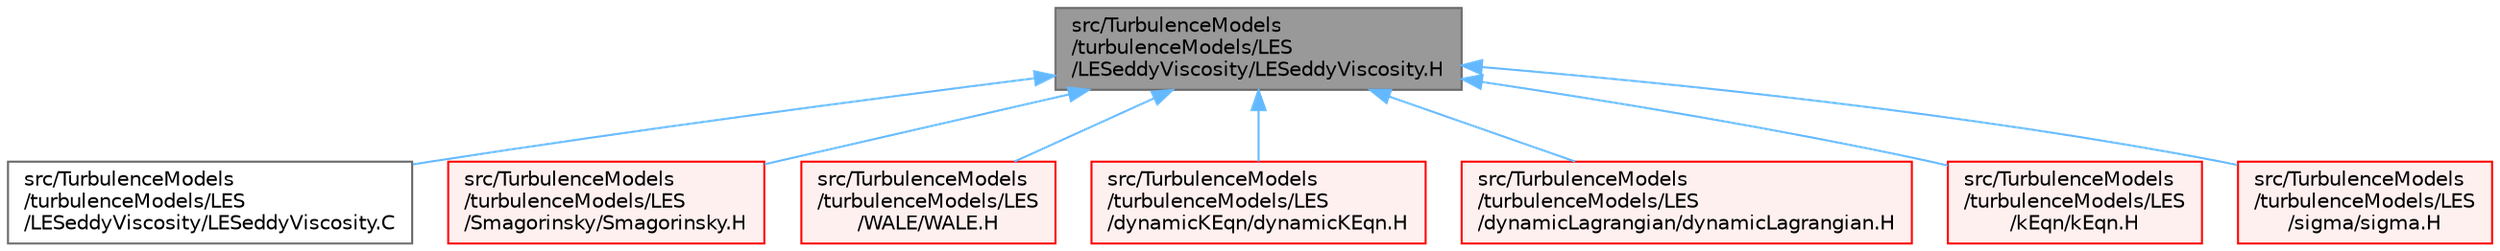 digraph "src/TurbulenceModels/turbulenceModels/LES/LESeddyViscosity/LESeddyViscosity.H"
{
 // LATEX_PDF_SIZE
  bgcolor="transparent";
  edge [fontname=Helvetica,fontsize=10,labelfontname=Helvetica,labelfontsize=10];
  node [fontname=Helvetica,fontsize=10,shape=box,height=0.2,width=0.4];
  Node1 [id="Node000001",label="src/TurbulenceModels\l/turbulenceModels/LES\l/LESeddyViscosity/LESeddyViscosity.H",height=0.2,width=0.4,color="gray40", fillcolor="grey60", style="filled", fontcolor="black",tooltip=" "];
  Node1 -> Node2 [id="edge1_Node000001_Node000002",dir="back",color="steelblue1",style="solid",tooltip=" "];
  Node2 [id="Node000002",label="src/TurbulenceModels\l/turbulenceModels/LES\l/LESeddyViscosity/LESeddyViscosity.C",height=0.2,width=0.4,color="grey40", fillcolor="white", style="filled",URL="$LESeddyViscosity_8C.html",tooltip=" "];
  Node1 -> Node3 [id="edge2_Node000001_Node000003",dir="back",color="steelblue1",style="solid",tooltip=" "];
  Node3 [id="Node000003",label="src/TurbulenceModels\l/turbulenceModels/LES\l/Smagorinsky/Smagorinsky.H",height=0.2,width=0.4,color="red", fillcolor="#FFF0F0", style="filled",URL="$Smagorinsky_8H.html",tooltip=" "];
  Node1 -> Node14 [id="edge3_Node000001_Node000014",dir="back",color="steelblue1",style="solid",tooltip=" "];
  Node14 [id="Node000014",label="src/TurbulenceModels\l/turbulenceModels/LES\l/WALE/WALE.H",height=0.2,width=0.4,color="red", fillcolor="#FFF0F0", style="filled",URL="$WALE_8H.html",tooltip=" "];
  Node1 -> Node16 [id="edge4_Node000001_Node000016",dir="back",color="steelblue1",style="solid",tooltip=" "];
  Node16 [id="Node000016",label="src/TurbulenceModels\l/turbulenceModels/LES\l/dynamicKEqn/dynamicKEqn.H",height=0.2,width=0.4,color="red", fillcolor="#FFF0F0", style="filled",URL="$dynamicKEqn_8H.html",tooltip=" "];
  Node1 -> Node18 [id="edge5_Node000001_Node000018",dir="back",color="steelblue1",style="solid",tooltip=" "];
  Node18 [id="Node000018",label="src/TurbulenceModels\l/turbulenceModels/LES\l/dynamicLagrangian/dynamicLagrangian.H",height=0.2,width=0.4,color="red", fillcolor="#FFF0F0", style="filled",URL="$dynamicLagrangian_8H.html",tooltip=" "];
  Node1 -> Node20 [id="edge6_Node000001_Node000020",dir="back",color="steelblue1",style="solid",tooltip=" "];
  Node20 [id="Node000020",label="src/TurbulenceModels\l/turbulenceModels/LES\l/kEqn/kEqn.H",height=0.2,width=0.4,color="red", fillcolor="#FFF0F0", style="filled",URL="$kEqn_8H.html",tooltip=" "];
  Node1 -> Node26 [id="edge7_Node000001_Node000026",dir="back",color="steelblue1",style="solid",tooltip=" "];
  Node26 [id="Node000026",label="src/TurbulenceModels\l/turbulenceModels/LES\l/sigma/sigma.H",height=0.2,width=0.4,color="red", fillcolor="#FFF0F0", style="filled",URL="$sigma_8H.html",tooltip=" "];
}
